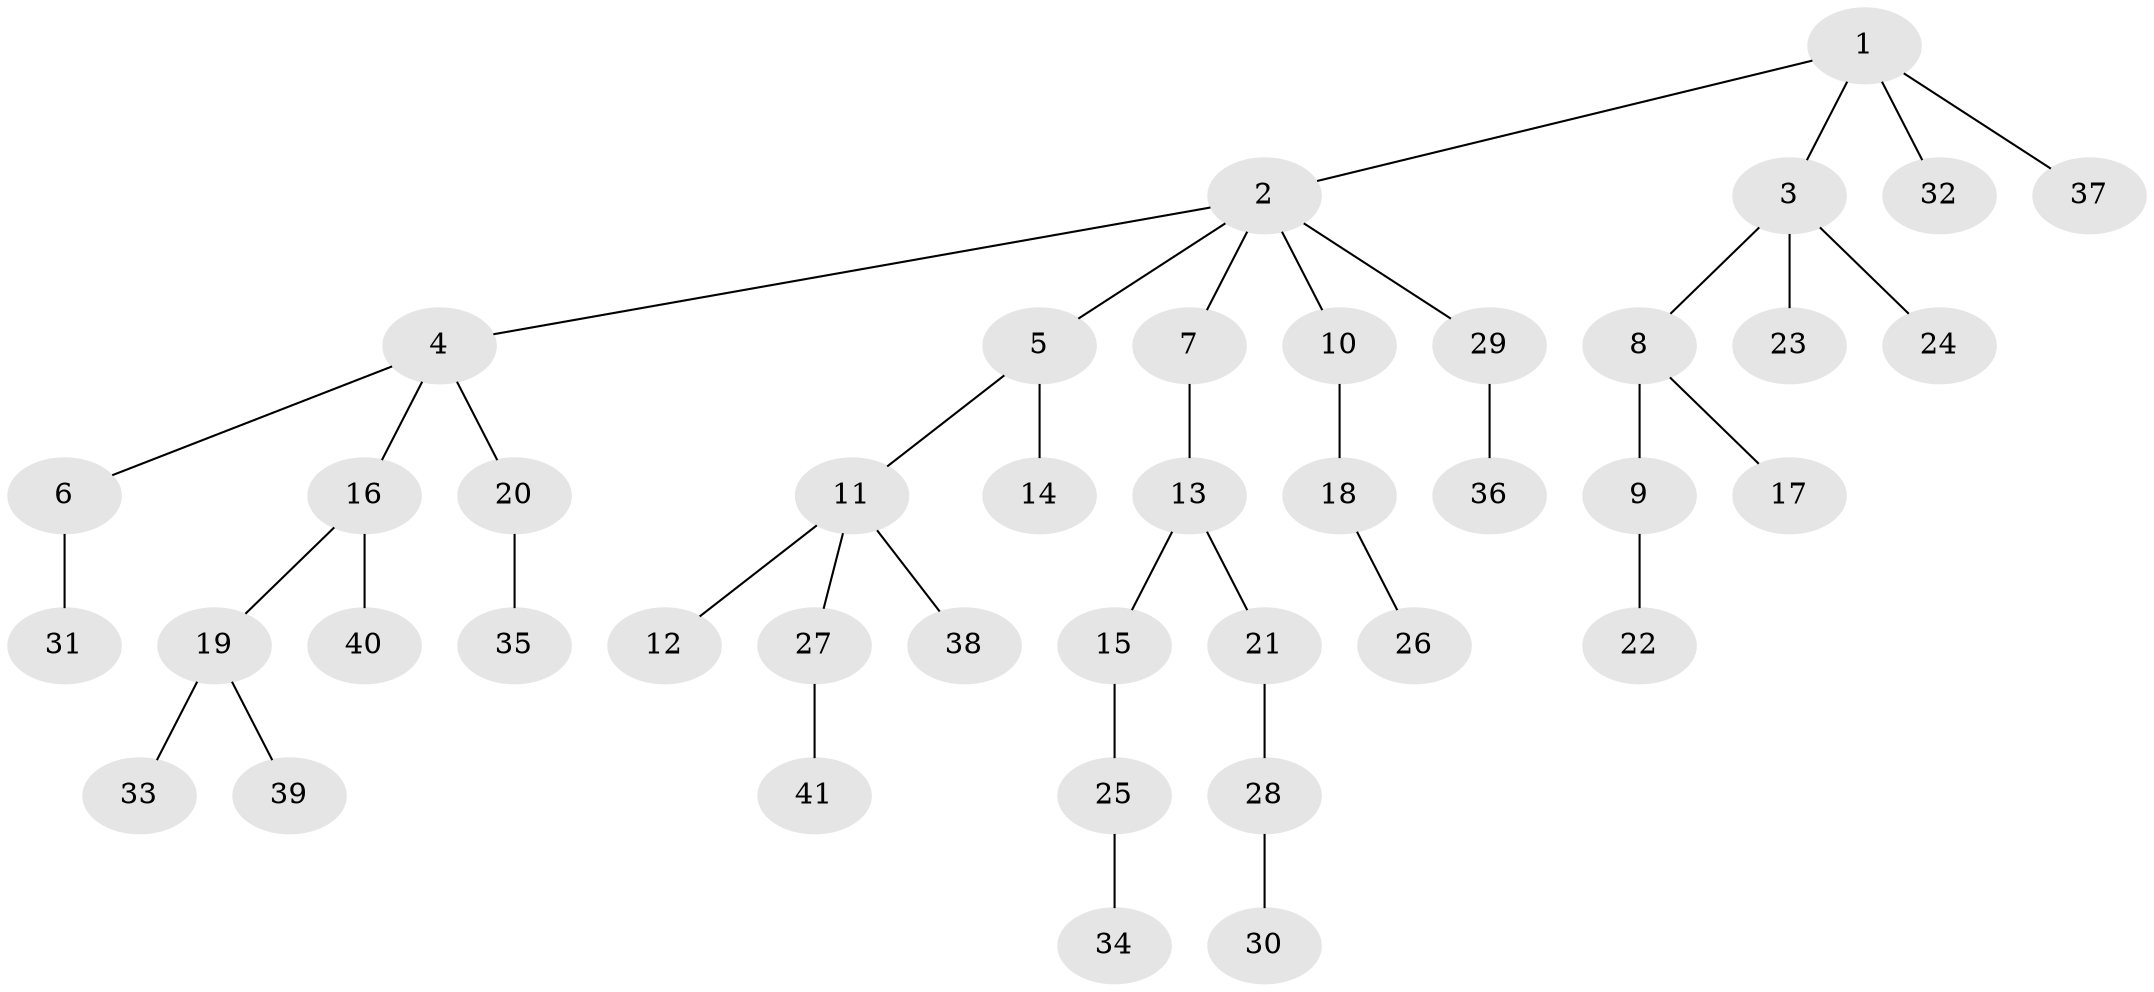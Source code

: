 // original degree distribution, {6: 0.03, 7: 0.01, 4: 0.09, 3: 0.11, 2: 0.2, 5: 0.02, 1: 0.54}
// Generated by graph-tools (version 1.1) at 2025/51/03/04/25 22:51:42]
// undirected, 41 vertices, 40 edges
graph export_dot {
  node [color=gray90,style=filled];
  1;
  2;
  3;
  4;
  5;
  6;
  7;
  8;
  9;
  10;
  11;
  12;
  13;
  14;
  15;
  16;
  17;
  18;
  19;
  20;
  21;
  22;
  23;
  24;
  25;
  26;
  27;
  28;
  29;
  30;
  31;
  32;
  33;
  34;
  35;
  36;
  37;
  38;
  39;
  40;
  41;
  1 -- 2 [weight=1.0];
  1 -- 3 [weight=1.0];
  1 -- 32 [weight=1.0];
  1 -- 37 [weight=1.0];
  2 -- 4 [weight=1.0];
  2 -- 5 [weight=1.0];
  2 -- 7 [weight=1.0];
  2 -- 10 [weight=1.0];
  2 -- 29 [weight=1.0];
  3 -- 8 [weight=1.0];
  3 -- 23 [weight=4.0];
  3 -- 24 [weight=1.0];
  4 -- 6 [weight=1.0];
  4 -- 16 [weight=1.0];
  4 -- 20 [weight=1.0];
  5 -- 11 [weight=1.0];
  5 -- 14 [weight=3.0];
  6 -- 31 [weight=2.0];
  7 -- 13 [weight=1.0];
  8 -- 9 [weight=1.0];
  8 -- 17 [weight=1.0];
  9 -- 22 [weight=2.0];
  10 -- 18 [weight=1.0];
  11 -- 12 [weight=1.0];
  11 -- 27 [weight=1.0];
  11 -- 38 [weight=1.0];
  13 -- 15 [weight=1.0];
  13 -- 21 [weight=1.0];
  15 -- 25 [weight=1.0];
  16 -- 19 [weight=1.0];
  16 -- 40 [weight=2.0];
  18 -- 26 [weight=2.0];
  19 -- 33 [weight=1.0];
  19 -- 39 [weight=1.0];
  20 -- 35 [weight=1.0];
  21 -- 28 [weight=2.0];
  25 -- 34 [weight=1.0];
  27 -- 41 [weight=1.0];
  28 -- 30 [weight=1.0];
  29 -- 36 [weight=1.0];
}
